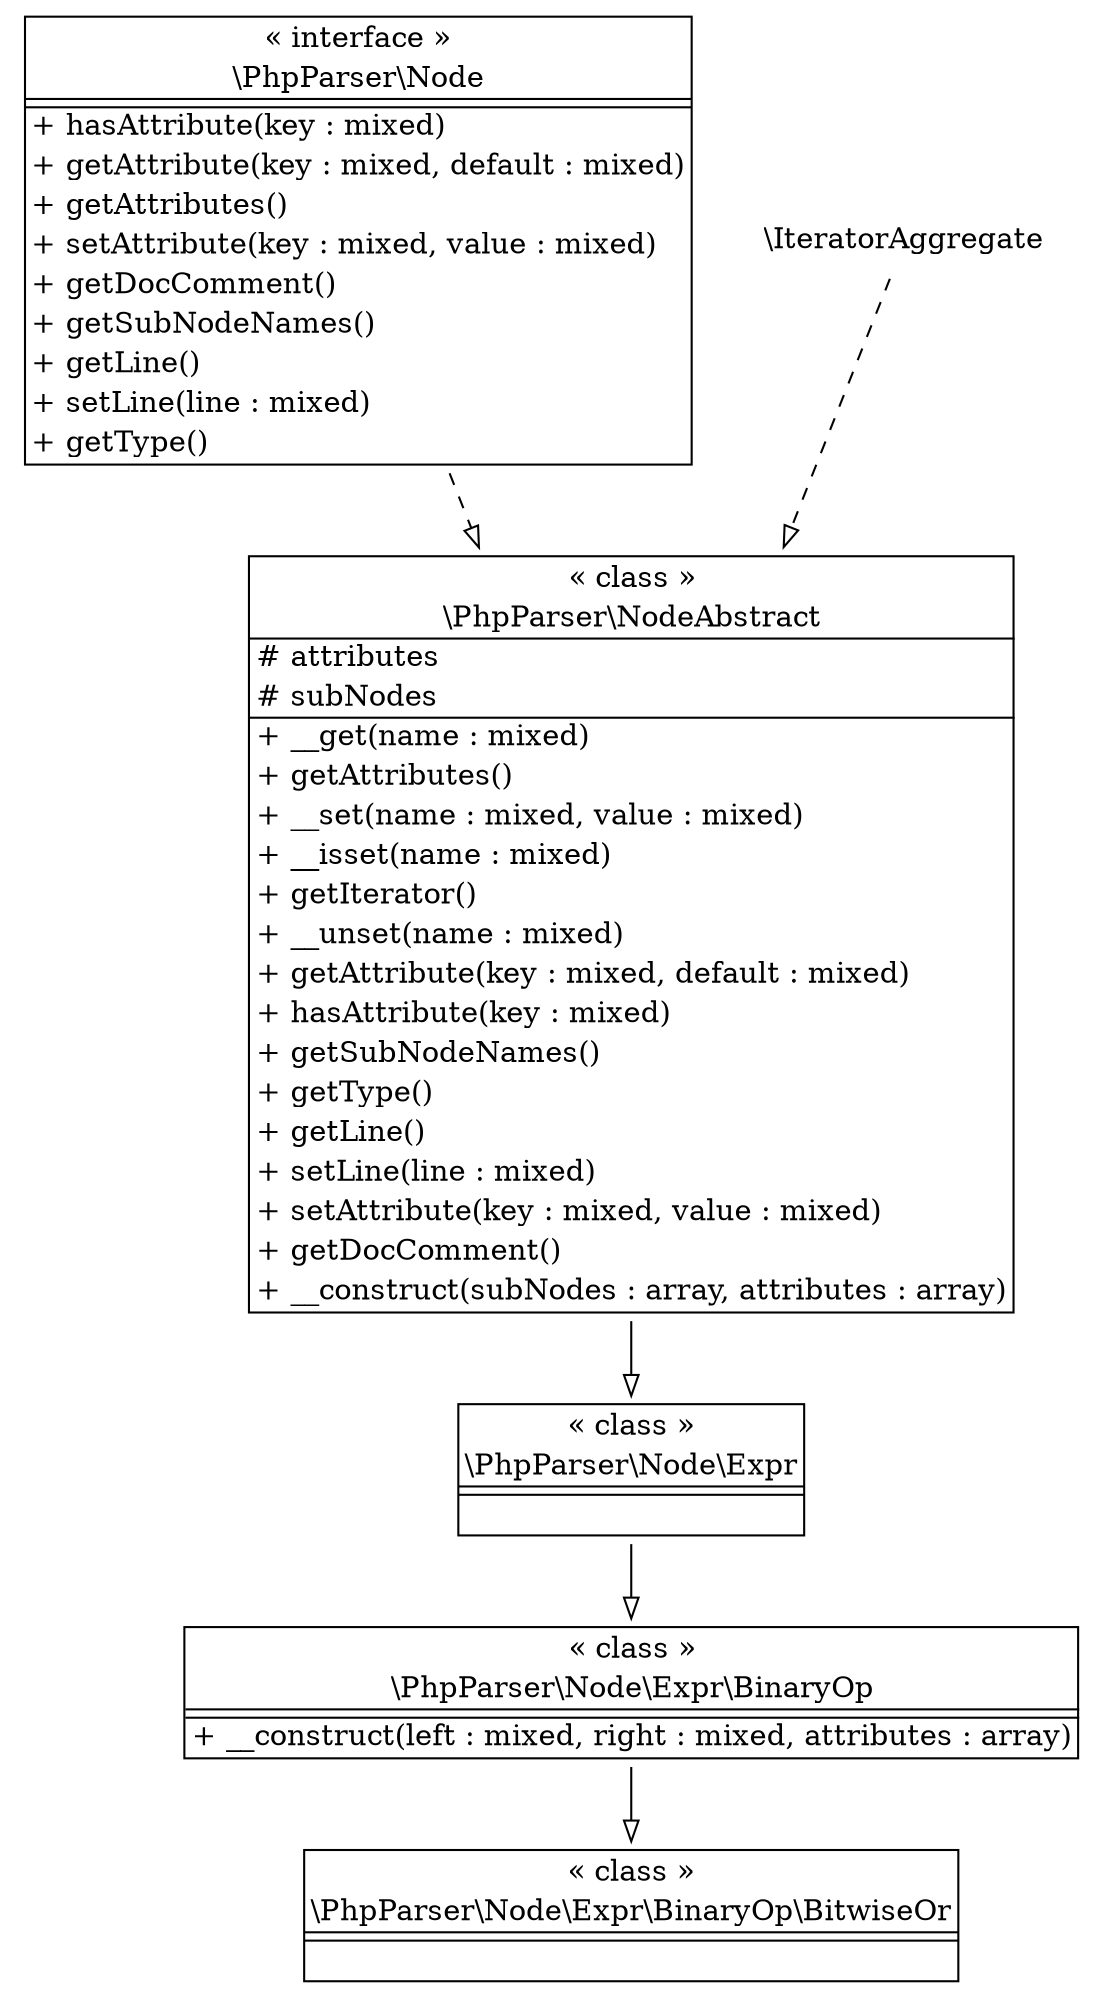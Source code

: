 digraph "Class Diagram" {
  node [shape=plaintext]
  "\\PhpParser\\Node\\Expr\\BinaryOp\\BitwiseOr" [
    label=<
<table border="1" cellpadding="2" cellspacing="0" cellborder="0">
<tr><td align="center">&laquo; class &raquo;</td></tr>
<tr><td align="center" title="class BitwiseOr">\\PhpParser\\Node\\Expr\\BinaryOp\\BitwiseOr</td></tr><hr />
<tr><td></td></tr>
<hr />
<tr><td>&nbsp;</td></tr>
</table>
  >
  ];
  "\\PhpParser\\Node\\Expr\\BinaryOp" [
    label=<
<table border="1" cellpadding="2" cellspacing="0" cellborder="0">
<tr><td align="center">&laquo; class &raquo;</td></tr>
<tr><td align="center" title="class BinaryOp">\\PhpParser\\Node\\Expr\\BinaryOp</td></tr><hr />
<tr><td></td></tr>
<hr />
<tr><td align="left" title="public __construct">+ __construct(left : mixed, right : mixed, attributes : array)</td></tr>
</table>
  >
  ];
  "\\PhpParser\\Node\\Expr" [
    label=<
<table border="1" cellpadding="2" cellspacing="0" cellborder="0">
<tr><td align="center">&laquo; class &raquo;</td></tr>
<tr><td align="center" title="class Expr">\\PhpParser\\Node\\Expr</td></tr><hr />
<tr><td></td></tr>
<hr />
<tr><td>&nbsp;</td></tr>
</table>
  >
  ];
  "\\PhpParser\\NodeAbstract" [
    label=<
<table border="1" cellpadding="2" cellspacing="0" cellborder="0">
<tr><td align="center">&laquo; class &raquo;</td></tr>
<tr><td align="center" title="class NodeAbstract">\\PhpParser\\NodeAbstract</td></tr><hr />
<tr><td align="left" title="protected attributes"># attributes</td></tr>
<tr><td align="left" title="protected subNodes"># subNodes</td></tr>
<hr />
<tr><td align="left" title="public __get">+ __get(name : mixed)</td></tr>
<tr><td align="left" title="public getAttributes">+ getAttributes()</td></tr>
<tr><td align="left" title="public __set">+ __set(name : mixed, value : mixed)</td></tr>
<tr><td align="left" title="public __isset">+ __isset(name : mixed)</td></tr>
<tr><td align="left" title="public getIterator">+ getIterator()</td></tr>
<tr><td align="left" title="public __unset">+ __unset(name : mixed)</td></tr>
<tr><td align="left" title="public getAttribute">+ getAttribute(key : mixed, default : mixed)</td></tr>
<tr><td align="left" title="public hasAttribute">+ hasAttribute(key : mixed)</td></tr>
<tr><td align="left" title="public getSubNodeNames">+ getSubNodeNames()</td></tr>
<tr><td align="left" title="public getType">+ getType()</td></tr>
<tr><td align="left" title="public getLine">+ getLine()</td></tr>
<tr><td align="left" title="public setLine">+ setLine(line : mixed)</td></tr>
<tr><td align="left" title="public setAttribute">+ setAttribute(key : mixed, value : mixed)</td></tr>
<tr><td align="left" title="public getDocComment">+ getDocComment()</td></tr>
<tr><td align="left" title="public __construct">+ __construct(subNodes : array, attributes : array)</td></tr>
</table>
  >
  ];
  "\\PhpParser\\Node" [
    label=<
<table border="1" cellpadding="2" cellspacing="0" cellborder="0">
<tr><td align="center">&laquo; interface &raquo;</td></tr>
<tr><td align="center" title="interface Node">\\PhpParser\\Node</td></tr><hr />
<tr><td></td></tr>
<hr />
<tr><td align="left" title="public hasAttribute">+ hasAttribute(key : mixed)</td></tr>
<tr><td align="left" title="public getAttribute">+ getAttribute(key : mixed, default : mixed)</td></tr>
<tr><td align="left" title="public getAttributes">+ getAttributes()</td></tr>
<tr><td align="left" title="public setAttribute">+ setAttribute(key : mixed, value : mixed)</td></tr>
<tr><td align="left" title="public getDocComment">+ getDocComment()</td></tr>
<tr><td align="left" title="public getSubNodeNames">+ getSubNodeNames()</td></tr>
<tr><td align="left" title="public getLine">+ getLine()</td></tr>
<tr><td align="left" title="public setLine">+ setLine(line : mixed)</td></tr>
<tr><td align="left" title="public getType">+ getType()</td></tr>
</table>
  >
  ];
"\\PhpParser\\Node\\Expr\\BinaryOp" -> "\\PhpParser\\Node\\Expr\\BinaryOp\\BitwiseOr" [arrowhead="empty"];

"\\PhpParser\\Node\\Expr" -> "\\PhpParser\\Node\\Expr\\BinaryOp" [arrowhead="empty"];

"\\PhpParser\\NodeAbstract" -> "\\PhpParser\\Node\\Expr" [arrowhead="empty"];

"\\PhpParser\\Node" -> "\\PhpParser\\NodeAbstract" [arrowhead="empty" style="dashed"];

"\\IteratorAggregate" -> "\\PhpParser\\NodeAbstract" [arrowhead="empty" style="dashed"];

}